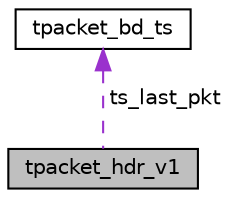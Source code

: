digraph G
{
  edge [fontname="Helvetica",fontsize="10",labelfontname="Helvetica",labelfontsize="10"];
  node [fontname="Helvetica",fontsize="10",shape=record];
  Node1 [label="tpacket_hdr_v1",height=0.2,width=0.4,color="black", fillcolor="grey75", style="filled" fontcolor="black"];
  Node2 -> Node1 [dir="back",color="darkorchid3",fontsize="10",style="dashed",label=" ts_last_pkt" ,fontname="Helvetica"];
  Node2 [label="tpacket_bd_ts",height=0.2,width=0.4,color="black", fillcolor="white", style="filled",URL="$structtpacket__bd__ts.html"];
}
